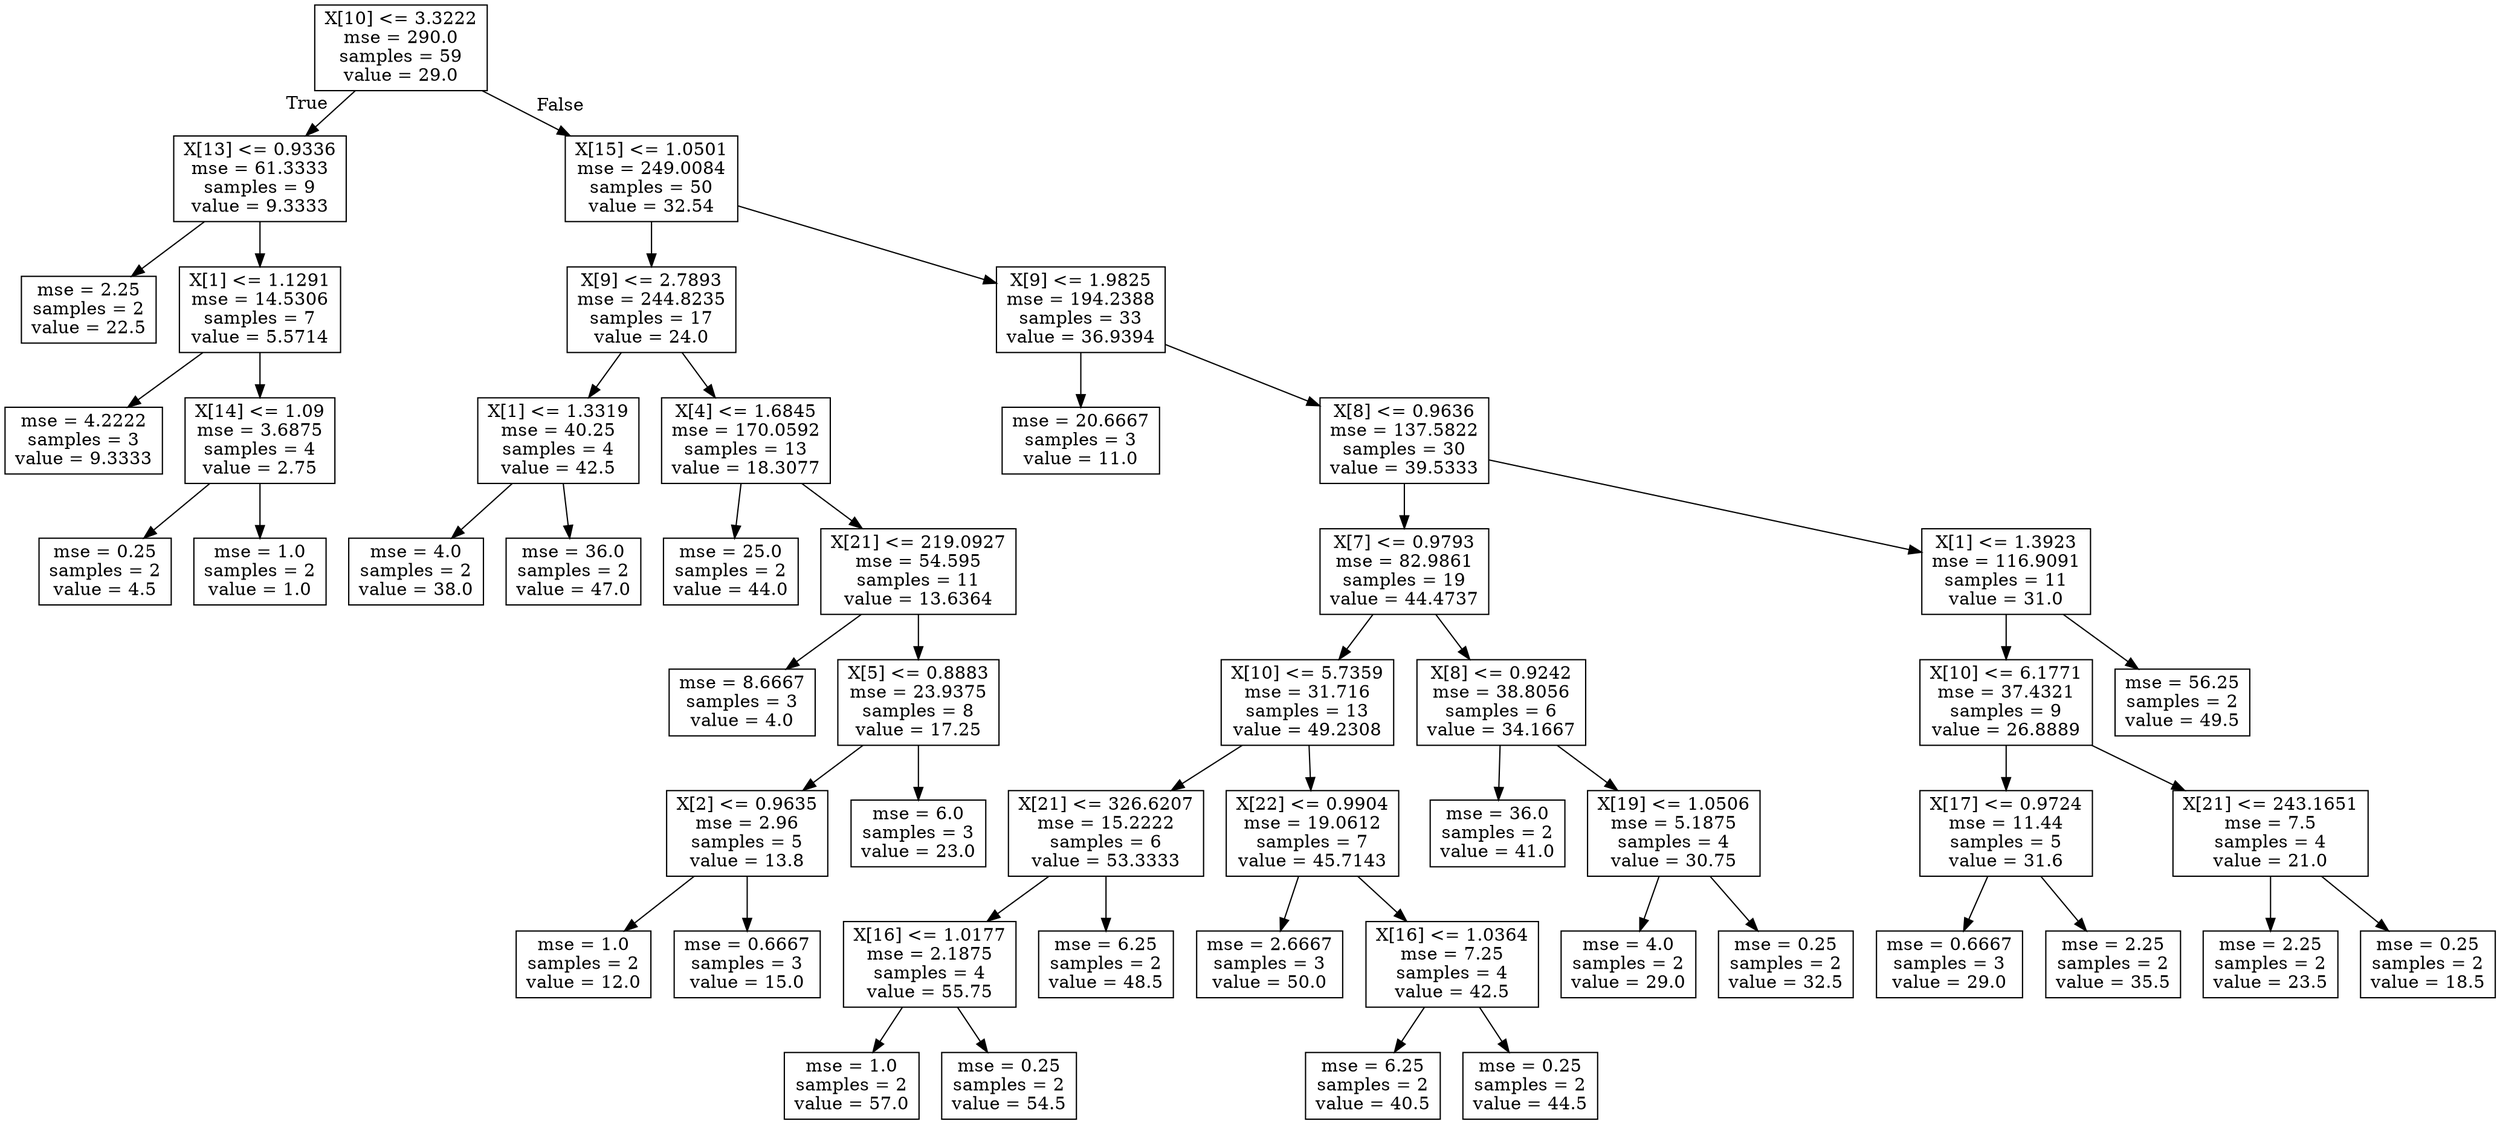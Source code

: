 digraph Tree {
node [shape=box] ;
0 [label="X[10] <= 3.3222\nmse = 290.0\nsamples = 59\nvalue = 29.0"] ;
1 [label="X[13] <= 0.9336\nmse = 61.3333\nsamples = 9\nvalue = 9.3333"] ;
0 -> 1 [labeldistance=2.5, labelangle=45, headlabel="True"] ;
2 [label="mse = 2.25\nsamples = 2\nvalue = 22.5"] ;
1 -> 2 ;
3 [label="X[1] <= 1.1291\nmse = 14.5306\nsamples = 7\nvalue = 5.5714"] ;
1 -> 3 ;
4 [label="mse = 4.2222\nsamples = 3\nvalue = 9.3333"] ;
3 -> 4 ;
5 [label="X[14] <= 1.09\nmse = 3.6875\nsamples = 4\nvalue = 2.75"] ;
3 -> 5 ;
6 [label="mse = 0.25\nsamples = 2\nvalue = 4.5"] ;
5 -> 6 ;
7 [label="mse = 1.0\nsamples = 2\nvalue = 1.0"] ;
5 -> 7 ;
8 [label="X[15] <= 1.0501\nmse = 249.0084\nsamples = 50\nvalue = 32.54"] ;
0 -> 8 [labeldistance=2.5, labelangle=-45, headlabel="False"] ;
9 [label="X[9] <= 2.7893\nmse = 244.8235\nsamples = 17\nvalue = 24.0"] ;
8 -> 9 ;
10 [label="X[1] <= 1.3319\nmse = 40.25\nsamples = 4\nvalue = 42.5"] ;
9 -> 10 ;
11 [label="mse = 4.0\nsamples = 2\nvalue = 38.0"] ;
10 -> 11 ;
12 [label="mse = 36.0\nsamples = 2\nvalue = 47.0"] ;
10 -> 12 ;
13 [label="X[4] <= 1.6845\nmse = 170.0592\nsamples = 13\nvalue = 18.3077"] ;
9 -> 13 ;
14 [label="mse = 25.0\nsamples = 2\nvalue = 44.0"] ;
13 -> 14 ;
15 [label="X[21] <= 219.0927\nmse = 54.595\nsamples = 11\nvalue = 13.6364"] ;
13 -> 15 ;
16 [label="mse = 8.6667\nsamples = 3\nvalue = 4.0"] ;
15 -> 16 ;
17 [label="X[5] <= 0.8883\nmse = 23.9375\nsamples = 8\nvalue = 17.25"] ;
15 -> 17 ;
18 [label="X[2] <= 0.9635\nmse = 2.96\nsamples = 5\nvalue = 13.8"] ;
17 -> 18 ;
19 [label="mse = 1.0\nsamples = 2\nvalue = 12.0"] ;
18 -> 19 ;
20 [label="mse = 0.6667\nsamples = 3\nvalue = 15.0"] ;
18 -> 20 ;
21 [label="mse = 6.0\nsamples = 3\nvalue = 23.0"] ;
17 -> 21 ;
22 [label="X[9] <= 1.9825\nmse = 194.2388\nsamples = 33\nvalue = 36.9394"] ;
8 -> 22 ;
23 [label="mse = 20.6667\nsamples = 3\nvalue = 11.0"] ;
22 -> 23 ;
24 [label="X[8] <= 0.9636\nmse = 137.5822\nsamples = 30\nvalue = 39.5333"] ;
22 -> 24 ;
25 [label="X[7] <= 0.9793\nmse = 82.9861\nsamples = 19\nvalue = 44.4737"] ;
24 -> 25 ;
26 [label="X[10] <= 5.7359\nmse = 31.716\nsamples = 13\nvalue = 49.2308"] ;
25 -> 26 ;
27 [label="X[21] <= 326.6207\nmse = 15.2222\nsamples = 6\nvalue = 53.3333"] ;
26 -> 27 ;
28 [label="X[16] <= 1.0177\nmse = 2.1875\nsamples = 4\nvalue = 55.75"] ;
27 -> 28 ;
29 [label="mse = 1.0\nsamples = 2\nvalue = 57.0"] ;
28 -> 29 ;
30 [label="mse = 0.25\nsamples = 2\nvalue = 54.5"] ;
28 -> 30 ;
31 [label="mse = 6.25\nsamples = 2\nvalue = 48.5"] ;
27 -> 31 ;
32 [label="X[22] <= 0.9904\nmse = 19.0612\nsamples = 7\nvalue = 45.7143"] ;
26 -> 32 ;
33 [label="mse = 2.6667\nsamples = 3\nvalue = 50.0"] ;
32 -> 33 ;
34 [label="X[16] <= 1.0364\nmse = 7.25\nsamples = 4\nvalue = 42.5"] ;
32 -> 34 ;
35 [label="mse = 6.25\nsamples = 2\nvalue = 40.5"] ;
34 -> 35 ;
36 [label="mse = 0.25\nsamples = 2\nvalue = 44.5"] ;
34 -> 36 ;
37 [label="X[8] <= 0.9242\nmse = 38.8056\nsamples = 6\nvalue = 34.1667"] ;
25 -> 37 ;
38 [label="mse = 36.0\nsamples = 2\nvalue = 41.0"] ;
37 -> 38 ;
39 [label="X[19] <= 1.0506\nmse = 5.1875\nsamples = 4\nvalue = 30.75"] ;
37 -> 39 ;
40 [label="mse = 4.0\nsamples = 2\nvalue = 29.0"] ;
39 -> 40 ;
41 [label="mse = 0.25\nsamples = 2\nvalue = 32.5"] ;
39 -> 41 ;
42 [label="X[1] <= 1.3923\nmse = 116.9091\nsamples = 11\nvalue = 31.0"] ;
24 -> 42 ;
43 [label="X[10] <= 6.1771\nmse = 37.4321\nsamples = 9\nvalue = 26.8889"] ;
42 -> 43 ;
44 [label="X[17] <= 0.9724\nmse = 11.44\nsamples = 5\nvalue = 31.6"] ;
43 -> 44 ;
45 [label="mse = 0.6667\nsamples = 3\nvalue = 29.0"] ;
44 -> 45 ;
46 [label="mse = 2.25\nsamples = 2\nvalue = 35.5"] ;
44 -> 46 ;
47 [label="X[21] <= 243.1651\nmse = 7.5\nsamples = 4\nvalue = 21.0"] ;
43 -> 47 ;
48 [label="mse = 2.25\nsamples = 2\nvalue = 23.5"] ;
47 -> 48 ;
49 [label="mse = 0.25\nsamples = 2\nvalue = 18.5"] ;
47 -> 49 ;
50 [label="mse = 56.25\nsamples = 2\nvalue = 49.5"] ;
42 -> 50 ;
}